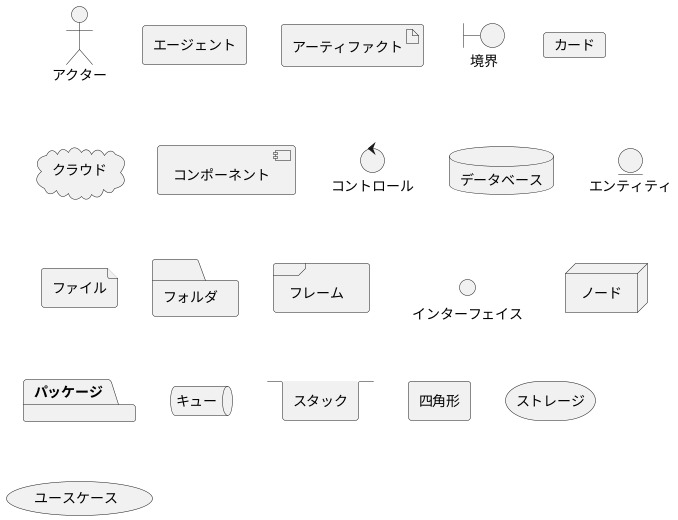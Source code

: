 @startuml
actor アクター
agent エージェント
artifact アーティファクト
boundary 境界
card カード
cloud クラウド
component コンポーネント
control コントロール
database データベース
entity エンティティ
file ファイル
folder フォルダ
frame フレーム
interface インターフェイス
node ノード
package パッケージ
queue キュー
stack スタック
rectangle 四角形
storage ストレージ
usecase ユースケース
@enduml

@startuml
folder フォルダ [
これは<b>フォルダ</b>です
----
境界線として
====
いろいろな種類の
....
スタイルが使えます
]
node ノード [
これは<b>ノード</b>です
----
境界線として
====
いろいろな種類の
....
スタイルが使えます
]
database データベース [
これは<b>データベース</b>です
----
境界線として
====
いろいろな種類の
....
スタイルが使えます
]
usecase ユースケース [
これは<b>ユースケース</b>です
----
境界線として
====
いろいろな種類の
....
スタイルが使えます
]
@enduml

@startuml
node ノード1
node ノード2
node ノード3
node ノード4
node ノード5
ノード1 -- ノード2
ノード1 .. ノード3
ノード1 ~~ ノード4
ノード1 == ノード5
@enduml

@startuml
artifact アーティファクト1
artifact アーティファクト2
artifact アーティファクト3
artifact アーティファクト4
artifact アーティファクト5
artifact アーティファクト6
artifact アーティファクト7
artifact アーティファクト8
artifact アーティファクト9
artifact アーティファクト10
アーティファクト1 --> アーティファクト2
アーティファクト1 --* アーティファクト3
アーティファクト1 --o アーティファクト4
アーティファクト1 --+ アーティファクト5
アーティファクト1 --# アーティファクト6
アーティファクト1 -->> アーティファクト7
アーティファクト1 --0 アーティファクト8
アーティファクト1 --^ アーティファクト9
アーティファクト1 --(0 アーティファクト10
@enduml

@startuml
cloud クラウド1
cloud クラウド2
cloud クラウド3
cloud クラウド4
cloud クラウド5
クラウド1 -0- クラウド2
クラウド1 -0)- クラウド3
クラウド1 -(0- クラウド4
クラウド1 -(0)- クラウド5
@enduml

@startuml
artifact Foo1 {
  folder Foo2
}
folder Foo3 {
  artifact Foo4
}
frame Foo5 {
  database Foo6
}
@enduml

@startuml
node Foo1 {
 cloud Foo2 
}
cloud Foo3 {
  frame Foo4
}
database Foo5  {
  storage Foo6
}
storage Foo7 {
  storage Foo8
}
@enduml

@startuml
skinparam rectangle {
	roundCorner<<コンセプト>> 25
}
rectangle "コンセプト・モデル" <<コンセプト>> {
	rectangle "例 1" <<コンセプト>> as ex1
	rectangle "別の四角形"
}
@enduml